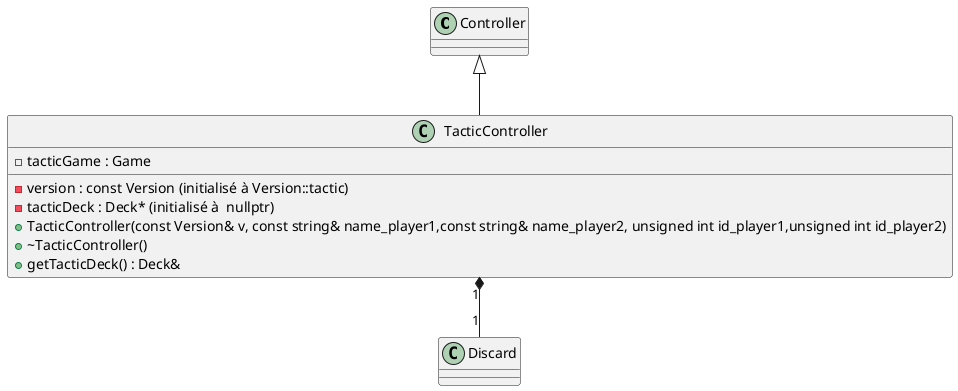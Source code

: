 @startuml Hello


''' CLASSES '''

class Controller {

}
class TacticController {
    - version : const Version (initialisé à Version::tactic)
	- tacticDeck : Deck* (initialisé à  nullptr)
	- tacticGame : Game

    + TacticController(const Version& v, const string& name_player1,const string& name_player2, unsigned int id_player1,unsigned int id_player2)
    + ~TacticController()
    + getTacticDeck() : Deck&
}


''' RELATIONS '''
Controller <|-- TacticController
TacticController "1" *-- "1" Discard


@enduml
